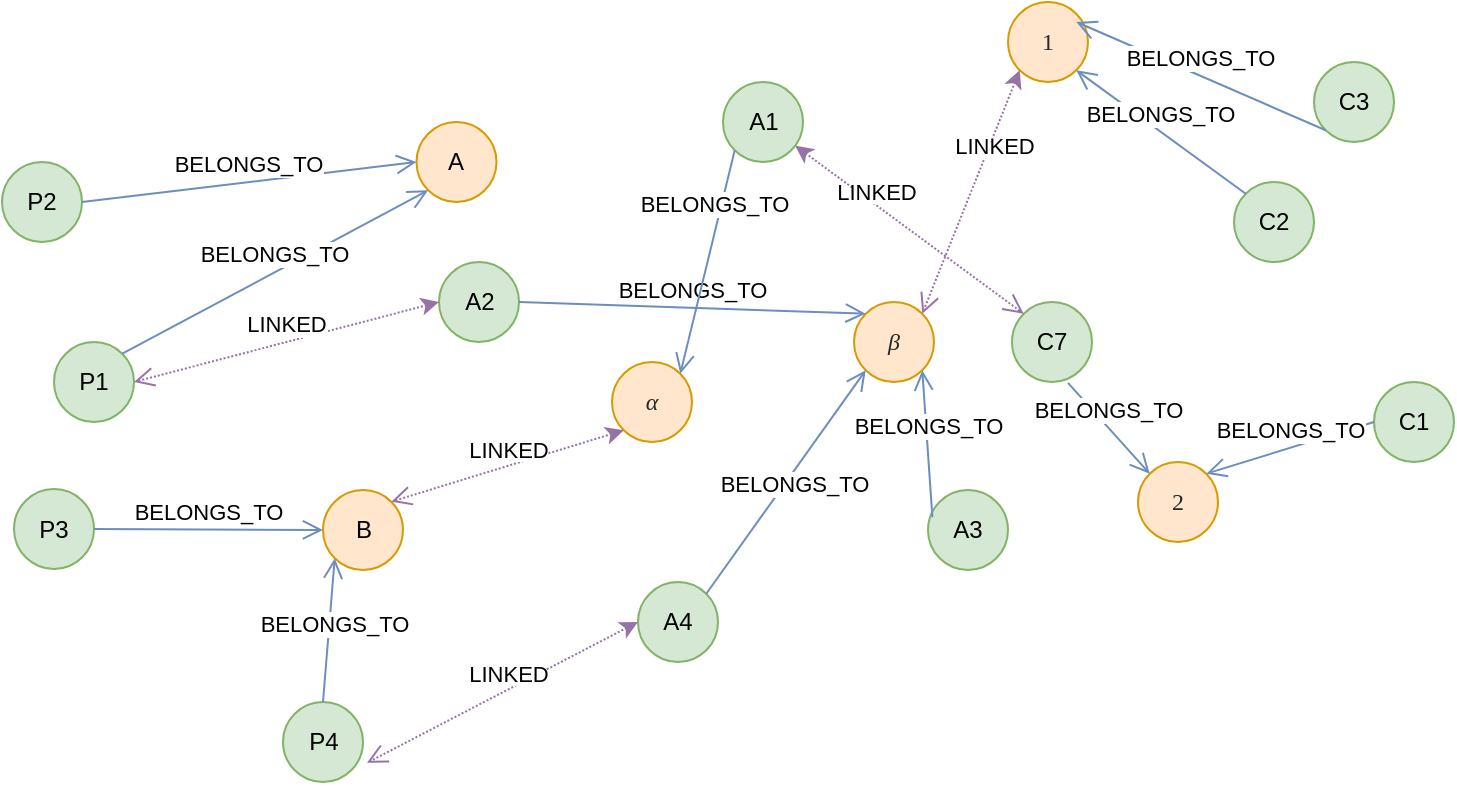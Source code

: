<mxfile version="14.8.0" type="github">
  <diagram id="fsZIwqngfAWgFYjcoPJv" name="Page-1">
    <mxGraphModel dx="781" dy="-354" grid="1" gridSize="10" guides="1" tooltips="1" connect="1" arrows="1" fold="1" page="1" pageScale="1" pageWidth="827" pageHeight="1169" math="0" shadow="0">
      <root>
        <mxCell id="0" />
        <mxCell id="1" parent="0" />
        <mxCell id="i5rrG2KV7b-K8Bm2L8jd-1" value="A" style="ellipse;whiteSpace=wrap;html=1;aspect=fixed;verticalAlign=middle;fillColor=#ffe6cc;strokeColor=#d79b00;" vertex="1" parent="1">
          <mxGeometry x="701.25" y="1550" width="40" height="40" as="geometry" />
        </mxCell>
        <mxCell id="i5rrG2KV7b-K8Bm2L8jd-2" value="B" style="ellipse;whiteSpace=wrap;html=1;aspect=fixed;verticalAlign=middle;fillColor=#ffe6cc;strokeColor=#d79b00;" vertex="1" parent="1">
          <mxGeometry x="654.5" y="1734" width="40" height="40" as="geometry" />
        </mxCell>
        <mxCell id="i5rrG2KV7b-K8Bm2L8jd-3" value="&lt;span style=&quot;color: rgb(36 , 41 , 46) ; font-family: &amp;#34;katex_math&amp;#34; ; font-style: italic ; text-align: left&quot;&gt;β&lt;/span&gt;" style="ellipse;whiteSpace=wrap;html=1;aspect=fixed;verticalAlign=middle;fillColor=#ffe6cc;strokeColor=#d79b00;" vertex="1" parent="1">
          <mxGeometry x="920" y="1640" width="40" height="40" as="geometry" />
        </mxCell>
        <mxCell id="i5rrG2KV7b-K8Bm2L8jd-4" value="&lt;span style=&quot;color: rgb(36 , 41 , 46) ; font-family: &amp;#34;katex_math&amp;#34; ; font-style: italic ; text-align: left&quot;&gt;α&lt;/span&gt;" style="ellipse;whiteSpace=wrap;html=1;aspect=fixed;verticalAlign=middle;fillColor=#ffe6cc;strokeColor=#d79b00;" vertex="1" parent="1">
          <mxGeometry x="799" y="1670" width="40" height="40" as="geometry" />
        </mxCell>
        <mxCell id="i5rrG2KV7b-K8Bm2L8jd-5" value="&lt;span style=&quot;color: rgb(36 , 41 , 46) ; font-family: &amp;#34;katex_math&amp;#34; ; text-align: left&quot;&gt;1&lt;/span&gt;" style="ellipse;whiteSpace=wrap;html=1;aspect=fixed;verticalAlign=middle;fillColor=#ffe6cc;strokeColor=#d79b00;" vertex="1" parent="1">
          <mxGeometry x="997" y="1490" width="40" height="40" as="geometry" />
        </mxCell>
        <mxCell id="i5rrG2KV7b-K8Bm2L8jd-6" value="&lt;span style=&quot;color: rgb(36 , 41 , 46) ; font-family: &amp;#34;katex_math&amp;#34; ; text-align: left&quot;&gt;2&lt;/span&gt;" style="ellipse;whiteSpace=wrap;html=1;aspect=fixed;verticalAlign=middle;fillColor=#ffe6cc;strokeColor=#d79b00;" vertex="1" parent="1">
          <mxGeometry x="1062" y="1720" width="40" height="40" as="geometry" />
        </mxCell>
        <mxCell id="i5rrG2KV7b-K8Bm2L8jd-7" value="A4" style="ellipse;whiteSpace=wrap;html=1;aspect=fixed;verticalAlign=middle;fillColor=#d5e8d4;strokeColor=#82b366;" vertex="1" parent="1">
          <mxGeometry x="812" y="1780" width="40" height="40" as="geometry" />
        </mxCell>
        <mxCell id="i5rrG2KV7b-K8Bm2L8jd-8" value="A2" style="ellipse;whiteSpace=wrap;html=1;aspect=fixed;verticalAlign=middle;fillColor=#d5e8d4;strokeColor=#82b366;" vertex="1" parent="1">
          <mxGeometry x="712.5" y="1620" width="40" height="40" as="geometry" />
        </mxCell>
        <mxCell id="i5rrG2KV7b-K8Bm2L8jd-9" value="A3" style="ellipse;whiteSpace=wrap;html=1;aspect=fixed;verticalAlign=middle;fillColor=#d5e8d4;strokeColor=#82b366;" vertex="1" parent="1">
          <mxGeometry x="957" y="1734" width="40" height="40" as="geometry" />
        </mxCell>
        <mxCell id="i5rrG2KV7b-K8Bm2L8jd-10" value="A1" style="ellipse;whiteSpace=wrap;html=1;aspect=fixed;verticalAlign=middle;fillColor=#d5e8d4;strokeColor=#82b366;" vertex="1" parent="1">
          <mxGeometry x="854.5" y="1530" width="40" height="40" as="geometry" />
        </mxCell>
        <mxCell id="i5rrG2KV7b-K8Bm2L8jd-11" value="P1" style="ellipse;whiteSpace=wrap;html=1;aspect=fixed;verticalAlign=middle;fillColor=#d5e8d4;strokeColor=#82b366;" vertex="1" parent="1">
          <mxGeometry x="520" y="1660" width="40" height="40" as="geometry" />
        </mxCell>
        <mxCell id="i5rrG2KV7b-K8Bm2L8jd-12" value="P2" style="ellipse;whiteSpace=wrap;html=1;aspect=fixed;verticalAlign=middle;fillColor=#d5e8d4;strokeColor=#82b366;" vertex="1" parent="1">
          <mxGeometry x="494" y="1570" width="40" height="40" as="geometry" />
        </mxCell>
        <mxCell id="i5rrG2KV7b-K8Bm2L8jd-13" value="P3" style="ellipse;whiteSpace=wrap;html=1;aspect=fixed;verticalAlign=middle;fillColor=#d5e8d4;strokeColor=#82b366;" vertex="1" parent="1">
          <mxGeometry x="500" y="1733.5" width="40" height="40" as="geometry" />
        </mxCell>
        <mxCell id="i5rrG2KV7b-K8Bm2L8jd-14" value="P4" style="ellipse;whiteSpace=wrap;html=1;aspect=fixed;verticalAlign=middle;fillColor=#d5e8d4;strokeColor=#82b366;" vertex="1" parent="1">
          <mxGeometry x="634.5" y="1840" width="40" height="40" as="geometry" />
        </mxCell>
        <mxCell id="i5rrG2KV7b-K8Bm2L8jd-15" value="&lt;font style=&quot;font-size: 11px&quot;&gt;BELONGS_TO&lt;/font&gt;" style="html=1;verticalAlign=bottom;endArrow=open;endSize=8;entryX=0;entryY=1;entryDx=0;entryDy=0;exitX=1;exitY=0;exitDx=0;exitDy=0;fontSize=9;fillColor=#dae8fc;strokeColor=#6c8ebf;" edge="1" parent="1" source="i5rrG2KV7b-K8Bm2L8jd-11" target="i5rrG2KV7b-K8Bm2L8jd-1">
          <mxGeometry relative="1" as="geometry">
            <mxPoint x="830" y="1620" as="sourcePoint" />
            <mxPoint x="750" y="1620" as="targetPoint" />
          </mxGeometry>
        </mxCell>
        <mxCell id="i5rrG2KV7b-K8Bm2L8jd-16" value="&lt;font style=&quot;font-size: 11px&quot;&gt;BELONGS_TO&lt;/font&gt;" style="html=1;verticalAlign=bottom;endArrow=open;endSize=8;entryX=0;entryY=0.5;entryDx=0;entryDy=0;exitX=1;exitY=0.5;exitDx=0;exitDy=0;fontSize=9;fillColor=#dae8fc;strokeColor=#6c8ebf;" edge="1" parent="1" source="i5rrG2KV7b-K8Bm2L8jd-12" target="i5rrG2KV7b-K8Bm2L8jd-1">
          <mxGeometry relative="1" as="geometry">
            <mxPoint x="550" y="1600" as="sourcePoint" />
            <mxPoint x="659" y="1600" as="targetPoint" />
          </mxGeometry>
        </mxCell>
        <mxCell id="i5rrG2KV7b-K8Bm2L8jd-17" value="&lt;font style=&quot;font-size: 11px&quot;&gt;BELONGS_TO&lt;/font&gt;" style="html=1;verticalAlign=bottom;endArrow=open;endSize=8;entryX=0;entryY=0.5;entryDx=0;entryDy=0;exitX=1;exitY=0.5;exitDx=0;exitDy=0;fontSize=9;fillColor=#dae8fc;strokeColor=#6c8ebf;" edge="1" parent="1" source="i5rrG2KV7b-K8Bm2L8jd-13" target="i5rrG2KV7b-K8Bm2L8jd-2">
          <mxGeometry relative="1" as="geometry">
            <mxPoint x="561.002" y="1755.718" as="sourcePoint" />
            <mxPoint x="611.718" y="1680.002" as="targetPoint" />
          </mxGeometry>
        </mxCell>
        <mxCell id="i5rrG2KV7b-K8Bm2L8jd-18" value="&lt;font style=&quot;font-size: 11px&quot;&gt;BELONGS_TO&lt;/font&gt;" style="html=1;verticalAlign=bottom;endArrow=open;endSize=8;entryX=0;entryY=1;entryDx=0;entryDy=0;exitX=0.5;exitY=0;exitDx=0;exitDy=0;fontSize=9;fillColor=#dae8fc;strokeColor=#6c8ebf;" edge="1" parent="1" source="i5rrG2KV7b-K8Bm2L8jd-14" target="i5rrG2KV7b-K8Bm2L8jd-2">
          <mxGeometry x="-0.157" y="-3" relative="1" as="geometry">
            <mxPoint x="582.642" y="1831.718" as="sourcePoint" />
            <mxPoint x="682.358" y="1780.002" as="targetPoint" />
            <mxPoint as="offset" />
          </mxGeometry>
        </mxCell>
        <mxCell id="i5rrG2KV7b-K8Bm2L8jd-19" value="&lt;font style=&quot;font-size: 11px ; line-height: 50%&quot;&gt;LINKED&lt;/font&gt;" style="html=1;verticalAlign=bottom;endArrow=open;endSize=8;fontSize=6;entryX=1;entryY=0;entryDx=0;entryDy=0;dashed=1;dashPattern=1 1;startArrow=classic;startFill=1;fillColor=#e1d5e7;strokeColor=#9673a6;exitX=0;exitY=1;exitDx=0;exitDy=0;" edge="1" parent="1" source="i5rrG2KV7b-K8Bm2L8jd-4" target="i5rrG2KV7b-K8Bm2L8jd-2">
          <mxGeometry relative="1" as="geometry">
            <mxPoint x="793" y="1690" as="sourcePoint" />
            <mxPoint x="690" y="1750" as="targetPoint" />
          </mxGeometry>
        </mxCell>
        <mxCell id="i5rrG2KV7b-K8Bm2L8jd-20" value="&lt;font style=&quot;font-size: 11px&quot;&gt;BELONGS_TO&lt;/font&gt;" style="html=1;verticalAlign=bottom;endArrow=open;endSize=8;exitX=1;exitY=0;exitDx=0;exitDy=0;fontSize=9;fillColor=#dae8fc;strokeColor=#6c8ebf;entryX=0;entryY=1;entryDx=0;entryDy=0;" edge="1" parent="1" source="i5rrG2KV7b-K8Bm2L8jd-7" target="i5rrG2KV7b-K8Bm2L8jd-3">
          <mxGeometry x="-0.085" y="-9" relative="1" as="geometry">
            <mxPoint x="897.002" y="1631.718" as="sourcePoint" />
            <mxPoint x="929" y="1680" as="targetPoint" />
            <mxPoint as="offset" />
          </mxGeometry>
        </mxCell>
        <mxCell id="i5rrG2KV7b-K8Bm2L8jd-21" value="&lt;font style=&quot;font-size: 11px&quot;&gt;BELONGS_TO&lt;/font&gt;" style="html=1;verticalAlign=bottom;endArrow=open;endSize=8;exitX=1;exitY=0.5;exitDx=0;exitDy=0;fontSize=9;entryX=0;entryY=0;entryDx=0;entryDy=0;fillColor=#dae8fc;strokeColor=#6c8ebf;" edge="1" parent="1" source="i5rrG2KV7b-K8Bm2L8jd-8" target="i5rrG2KV7b-K8Bm2L8jd-3">
          <mxGeometry relative="1" as="geometry">
            <mxPoint x="887" y="1580" as="sourcePoint" />
            <mxPoint x="850" y="1680" as="targetPoint" />
          </mxGeometry>
        </mxCell>
        <mxCell id="i5rrG2KV7b-K8Bm2L8jd-22" value="&lt;font style=&quot;font-size: 11px&quot;&gt;BELONGS_TO&lt;/font&gt;" style="html=1;verticalAlign=bottom;endArrow=open;endSize=8;fontSize=9;exitX=0.055;exitY=0.34;exitDx=0;exitDy=0;exitPerimeter=0;entryX=1;entryY=1;entryDx=0;entryDy=0;fillColor=#dae8fc;strokeColor=#6c8ebf;" edge="1" parent="1" source="i5rrG2KV7b-K8Bm2L8jd-9" target="i5rrG2KV7b-K8Bm2L8jd-3">
          <mxGeometry relative="1" as="geometry">
            <mxPoint x="970" y="1740" as="sourcePoint" />
            <mxPoint x="860" y="1690" as="targetPoint" />
          </mxGeometry>
        </mxCell>
        <mxCell id="i5rrG2KV7b-K8Bm2L8jd-23" value="&lt;font style=&quot;font-size: 11px&quot;&gt;LINKED&lt;/font&gt;" style="html=1;verticalAlign=bottom;endArrow=open;endSize=8;exitX=0;exitY=0.5;exitDx=0;exitDy=0;fontSize=9;entryX=1;entryY=0.5;entryDx=0;entryDy=0;dashed=1;dashPattern=1 1;startArrow=classic;startFill=1;fillColor=#e1d5e7;strokeColor=#9673a6;" edge="1" parent="1" source="i5rrG2KV7b-K8Bm2L8jd-8" target="i5rrG2KV7b-K8Bm2L8jd-11">
          <mxGeometry relative="1" as="geometry">
            <mxPoint x="824.5" y="1700" as="sourcePoint" />
            <mxPoint x="698.642" y="1749.858" as="targetPoint" />
          </mxGeometry>
        </mxCell>
        <mxCell id="i5rrG2KV7b-K8Bm2L8jd-24" value="&lt;font style=&quot;font-size: 11px ; line-height: 50%&quot;&gt;LINKED&lt;/font&gt;" style="html=1;verticalAlign=bottom;endArrow=open;endSize=8;fontSize=6;entryX=1.05;entryY=0.76;entryDx=0;entryDy=0;dashed=1;dashPattern=1 1;startArrow=classic;startFill=1;fillColor=#e1d5e7;strokeColor=#9673a6;exitX=0;exitY=0.5;exitDx=0;exitDy=0;entryPerimeter=0;" edge="1" parent="1" source="i5rrG2KV7b-K8Bm2L8jd-7" target="i5rrG2KV7b-K8Bm2L8jd-14">
          <mxGeometry x="-0.041" relative="1" as="geometry">
            <mxPoint x="720" y="1810" as="sourcePoint" />
            <mxPoint x="698.642" y="1749.858" as="targetPoint" />
            <mxPoint as="offset" />
          </mxGeometry>
        </mxCell>
        <mxCell id="i5rrG2KV7b-K8Bm2L8jd-25" value="&lt;font style=&quot;font-size: 11px&quot;&gt;BELONGS_TO&lt;/font&gt;" style="html=1;verticalAlign=bottom;endArrow=open;endSize=8;exitX=0;exitY=1;exitDx=0;exitDy=0;fontSize=9;entryX=1;entryY=0;entryDx=0;entryDy=0;fillColor=#dae8fc;strokeColor=#6c8ebf;" edge="1" parent="1" source="i5rrG2KV7b-K8Bm2L8jd-10" target="i5rrG2KV7b-K8Bm2L8jd-4">
          <mxGeometry x="-0.351" y="-2" relative="1" as="geometry">
            <mxPoint x="762.5" y="1650" as="sourcePoint" />
            <mxPoint x="935.858" y="1655.858" as="targetPoint" />
            <mxPoint as="offset" />
          </mxGeometry>
        </mxCell>
        <mxCell id="i5rrG2KV7b-K8Bm2L8jd-26" value="C3" style="ellipse;whiteSpace=wrap;html=1;aspect=fixed;verticalAlign=middle;fillColor=#d5e8d4;strokeColor=#82b366;" vertex="1" parent="1">
          <mxGeometry x="1150" y="1520" width="40" height="40" as="geometry" />
        </mxCell>
        <mxCell id="i5rrG2KV7b-K8Bm2L8jd-27" value="C2" style="ellipse;whiteSpace=wrap;html=1;aspect=fixed;verticalAlign=middle;fillColor=#d5e8d4;strokeColor=#82b366;" vertex="1" parent="1">
          <mxGeometry x="1110" y="1580" width="40" height="40" as="geometry" />
        </mxCell>
        <mxCell id="i5rrG2KV7b-K8Bm2L8jd-28" value="&lt;font style=&quot;font-size: 11px&quot;&gt;BELONGS_TO&lt;/font&gt;" style="html=1;verticalAlign=bottom;endArrow=open;endSize=8;exitX=0;exitY=1;exitDx=0;exitDy=0;fontSize=9;entryX=0.854;entryY=0.25;entryDx=0;entryDy=0;fillColor=#dae8fc;strokeColor=#6c8ebf;entryPerimeter=0;" edge="1" parent="1" source="i5rrG2KV7b-K8Bm2L8jd-26" target="i5rrG2KV7b-K8Bm2L8jd-5">
          <mxGeometry relative="1" as="geometry">
            <mxPoint x="1159.998" y="1508.282" as="sourcePoint" />
            <mxPoint x="1101.782" y="1609.998" as="targetPoint" />
          </mxGeometry>
        </mxCell>
        <mxCell id="i5rrG2KV7b-K8Bm2L8jd-29" value="&lt;font style=&quot;font-size: 11px&quot;&gt;BELONGS_TO&lt;/font&gt;" style="html=1;verticalAlign=bottom;endArrow=open;endSize=8;exitX=0;exitY=0;exitDx=0;exitDy=0;fontSize=9;entryX=1;entryY=1;entryDx=0;entryDy=0;fillColor=#dae8fc;strokeColor=#6c8ebf;" edge="1" parent="1" source="i5rrG2KV7b-K8Bm2L8jd-27" target="i5rrG2KV7b-K8Bm2L8jd-5">
          <mxGeometry relative="1" as="geometry">
            <mxPoint x="1125.858" y="1574.142" as="sourcePoint" />
            <mxPoint x="1024.16" y="1590" as="targetPoint" />
          </mxGeometry>
        </mxCell>
        <mxCell id="i5rrG2KV7b-K8Bm2L8jd-30" value="C1" style="ellipse;whiteSpace=wrap;html=1;aspect=fixed;verticalAlign=middle;fillColor=#d5e8d4;strokeColor=#82b366;" vertex="1" parent="1">
          <mxGeometry x="1180" y="1680" width="40" height="40" as="geometry" />
        </mxCell>
        <mxCell id="i5rrG2KV7b-K8Bm2L8jd-31" value="C7" style="ellipse;whiteSpace=wrap;html=1;aspect=fixed;verticalAlign=middle;fillColor=#d5e8d4;strokeColor=#82b366;" vertex="1" parent="1">
          <mxGeometry x="999" y="1640" width="40" height="40" as="geometry" />
        </mxCell>
        <mxCell id="i5rrG2KV7b-K8Bm2L8jd-32" value="&lt;font style=&quot;font-size: 11px&quot;&gt;BELONGS_TO&lt;/font&gt;" style="html=1;verticalAlign=bottom;endArrow=open;endSize=8;exitX=0.7;exitY=1.01;exitDx=0;exitDy=0;fontSize=9;entryX=0;entryY=0;entryDx=0;entryDy=0;fillColor=#dae8fc;strokeColor=#6c8ebf;exitPerimeter=0;" edge="1" parent="1" source="i5rrG2KV7b-K8Bm2L8jd-31" target="i5rrG2KV7b-K8Bm2L8jd-6">
          <mxGeometry relative="1" as="geometry">
            <mxPoint x="1155.858" y="1615.858" as="sourcePoint" />
            <mxPoint x="1024.142" y="1614.142" as="targetPoint" />
          </mxGeometry>
        </mxCell>
        <mxCell id="i5rrG2KV7b-K8Bm2L8jd-33" value="&lt;font style=&quot;font-size: 11px&quot;&gt;BELONGS_TO&lt;/font&gt;" style="html=1;verticalAlign=bottom;endArrow=open;endSize=8;exitX=0;exitY=0.5;exitDx=0;exitDy=0;fontSize=9;entryX=1;entryY=0;entryDx=0;entryDy=0;fillColor=#dae8fc;strokeColor=#6c8ebf;" edge="1" parent="1" source="i5rrG2KV7b-K8Bm2L8jd-30" target="i5rrG2KV7b-K8Bm2L8jd-6">
          <mxGeometry relative="1" as="geometry">
            <mxPoint x="1037" y="1690.4" as="sourcePoint" />
            <mxPoint x="1077.858" y="1735.858" as="targetPoint" />
          </mxGeometry>
        </mxCell>
        <mxCell id="i5rrG2KV7b-K8Bm2L8jd-34" value="&lt;font style=&quot;font-size: 11px ; line-height: 50%&quot;&gt;LINKED&lt;/font&gt;" style="html=1;verticalAlign=bottom;endArrow=open;endSize=8;fontSize=6;entryX=1;entryY=0;entryDx=0;entryDy=0;dashed=1;dashPattern=1 1;startArrow=classic;startFill=1;fillColor=#e1d5e7;strokeColor=#9673a6;exitX=0;exitY=1;exitDx=0;exitDy=0;" edge="1" parent="1" source="i5rrG2KV7b-K8Bm2L8jd-5" target="i5rrG2KV7b-K8Bm2L8jd-3">
          <mxGeometry x="-0.278" y="5" relative="1" as="geometry">
            <mxPoint x="855.5" y="1850" as="sourcePoint" />
            <mxPoint x="571" y="1840" as="targetPoint" />
            <mxPoint as="offset" />
          </mxGeometry>
        </mxCell>
        <mxCell id="i5rrG2KV7b-K8Bm2L8jd-35" value="&lt;font style=&quot;font-size: 11px ; line-height: 50%&quot;&gt;LINKED&lt;/font&gt;" style="html=1;verticalAlign=bottom;endArrow=open;endSize=8;fontSize=6;entryX=0;entryY=0;entryDx=0;entryDy=0;dashed=1;dashPattern=1 1;startArrow=classic;startFill=1;fillColor=#e1d5e7;strokeColor=#9673a6;" edge="1" parent="1" source="i5rrG2KV7b-K8Bm2L8jd-10" target="i5rrG2KV7b-K8Bm2L8jd-31">
          <mxGeometry x="-0.284" y="-1" relative="1" as="geometry">
            <mxPoint x="1012.858" y="1534.142" as="sourcePoint" />
            <mxPoint x="964.142" y="1655.858" as="targetPoint" />
            <mxPoint as="offset" />
          </mxGeometry>
        </mxCell>
      </root>
    </mxGraphModel>
  </diagram>
</mxfile>
